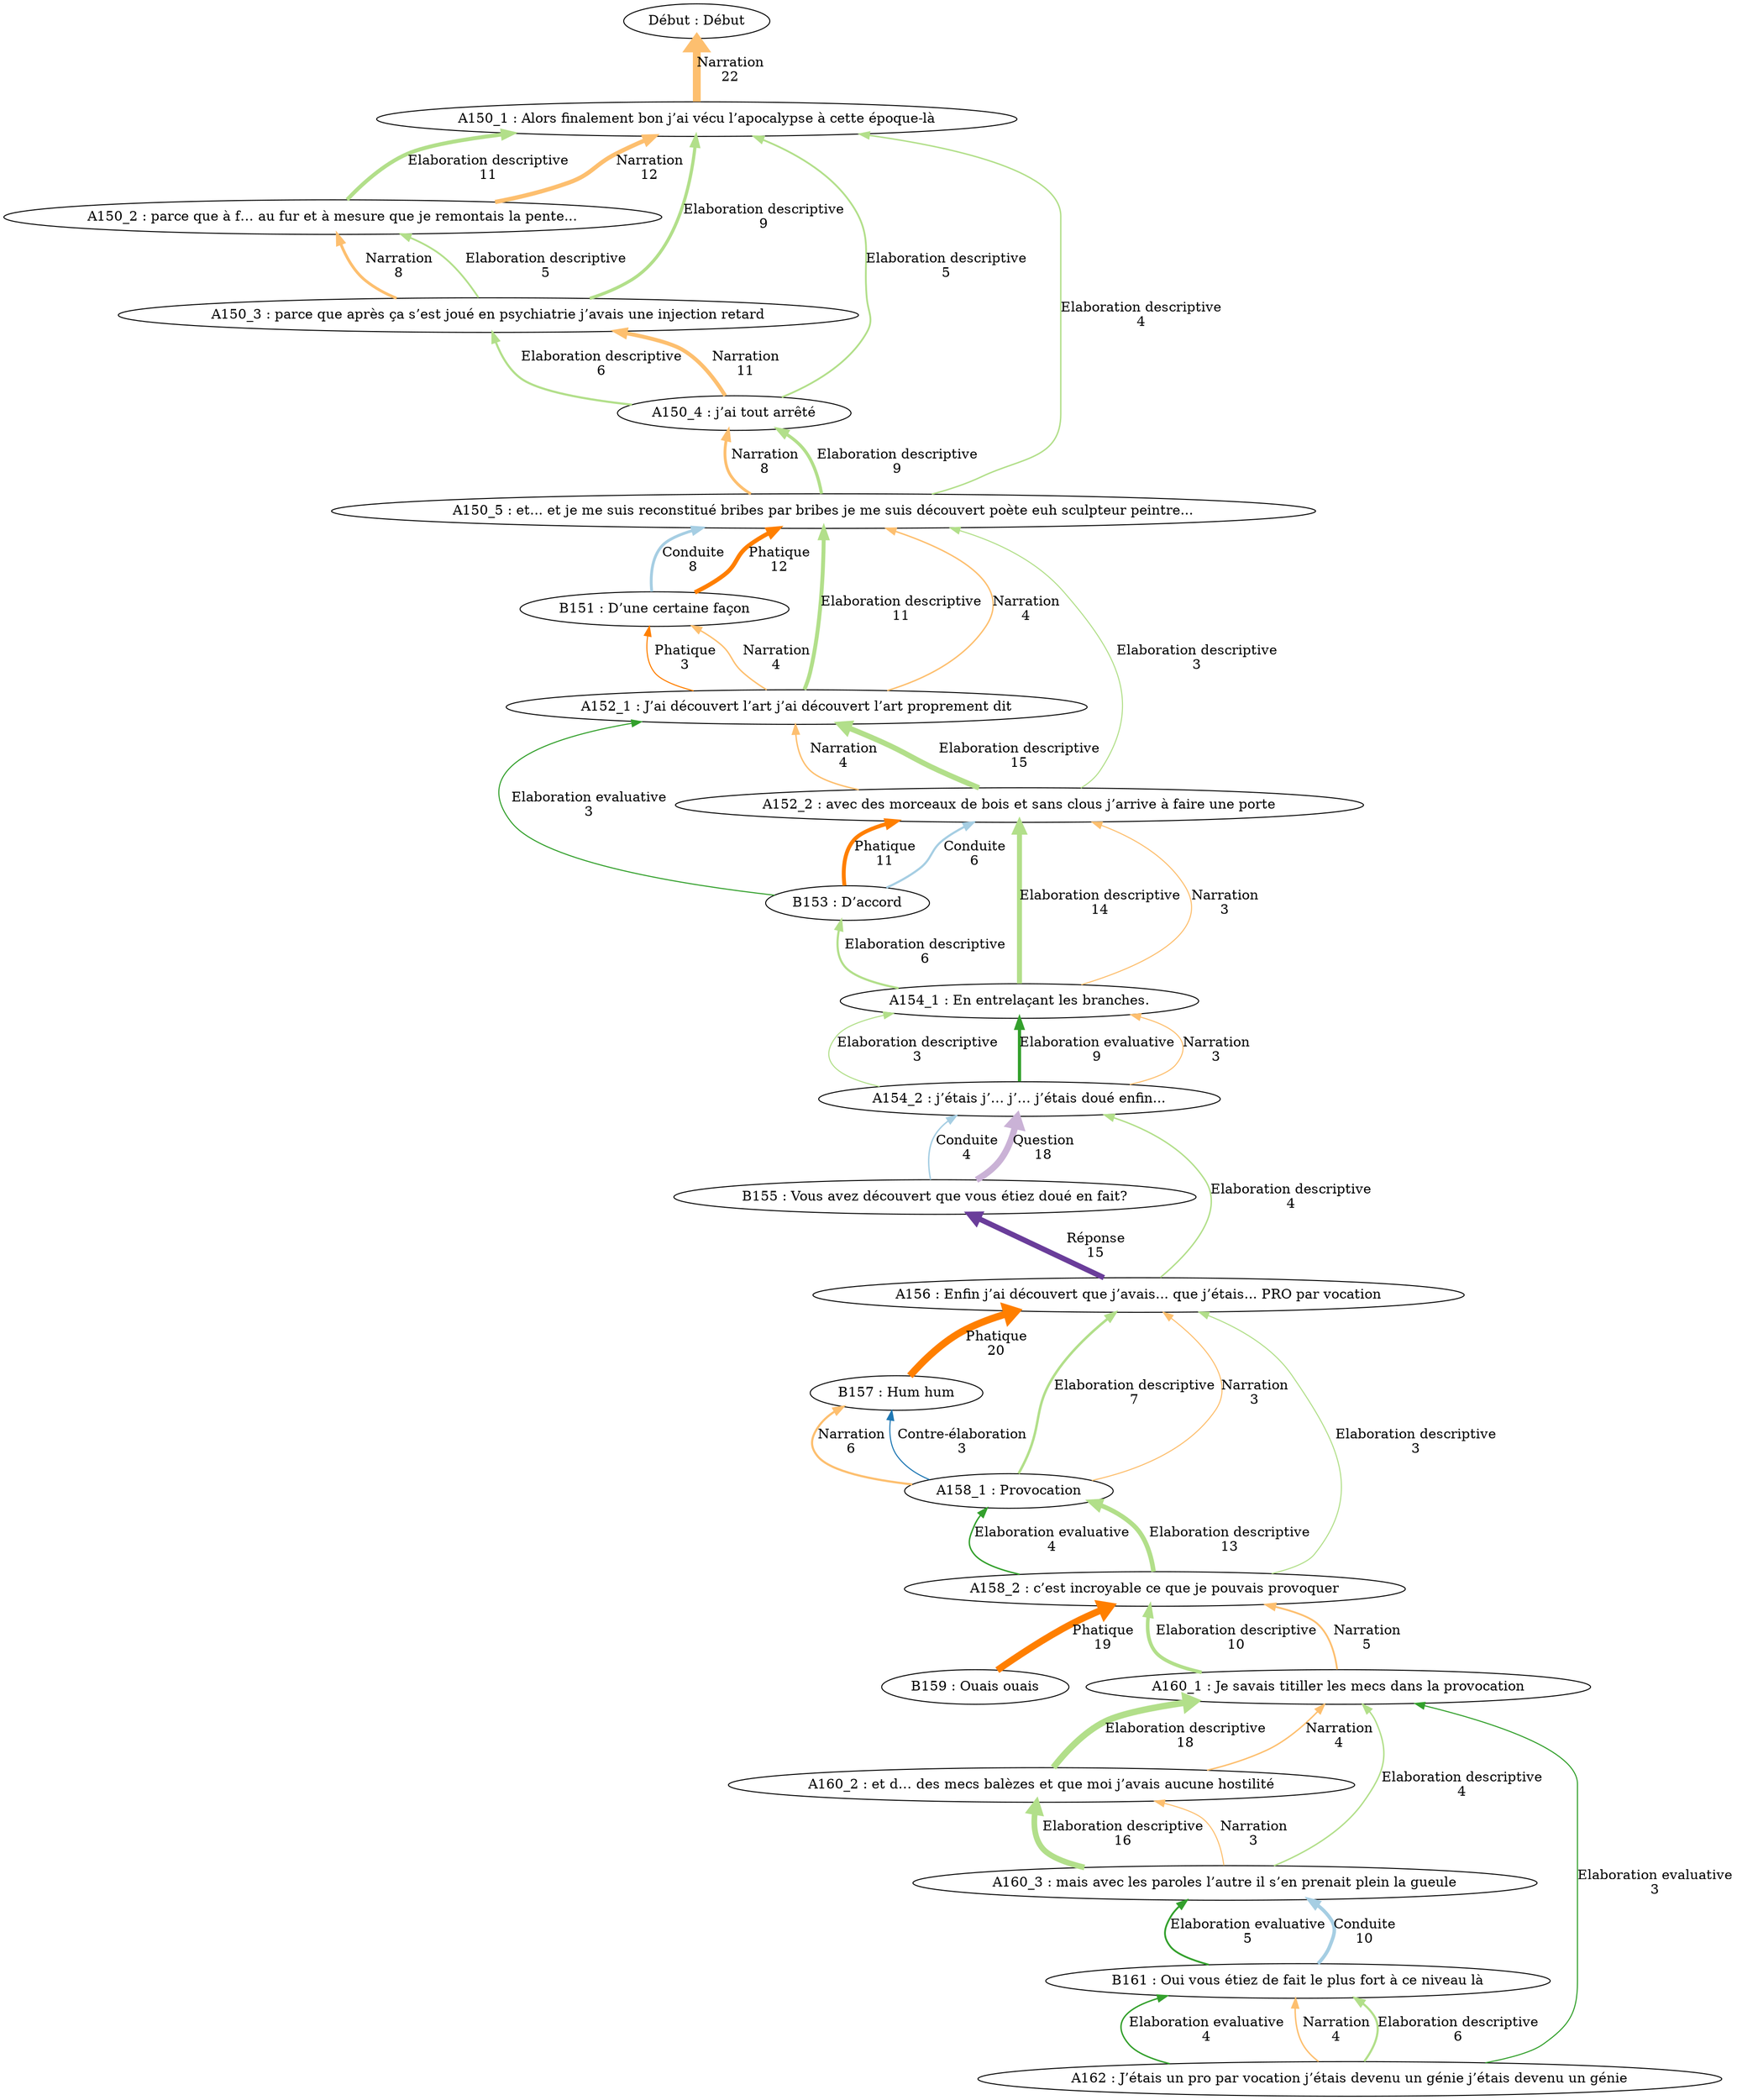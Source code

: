 digraph totalProvocation {
	"Début" [label="Début : Début"]
	A150_1 [label="A150_1 : Alors finalement bon j’ai vécu l’apocalypse à cette époque-là"]
	A150_2 [label="A150_2 : parce que à f… au fur et à mesure que je remontais la pente..."]
	A150_3 [label="A150_3 : parce que après ça s’est joué en psychiatrie j’avais une injection retard"]
	A150_4 [label="A150_4 : j’ai tout arrêté"]
	A150_5 [label="A150_5 : et... et je me suis reconstitué bribes par bribes je me suis découvert poète euh sculpteur peintre..."]
	B151 [label="B151 : D’une certaine façon"]
	A152_1 [label="A152_1 : J’ai découvert l’art j’ai découvert l’art proprement dit"]
	A152_2 [label="A152_2 : avec des morceaux de bois et sans clous j’arrive à faire une porte"]
	B153 [label="B153 : D’accord"]
	A154_1 [label="A154_1 : En entrelaçant les branches."]
	A154_2 [label="A154_2 : j’étais j’… j’… j’étais doué enfin..."]
	B155 [label="B155 : Vous avez découvert que vous étiez doué en fait?"]
	A156 [label="A156 : Enfin j’ai découvert que j’avais... que j’étais... PRO par vocation"]
	B157 [label="B157 : Hum hum"]
	A158_1 [label="A158_1 : Provocation"]
	A158_2 [label="A158_2 : c’est incroyable ce que je pouvais provoquer"]
	B159 [label="B159 : Ouais ouais"]
	A160_1 [label="A160_1 : Je savais titiller les mecs dans la provocation"]
	A160_2 [label="A160_2 : et d… des mecs balèzes et que moi j’avais aucune hostilité"]
	A160_3 [label="A160_3 : mais avec les paroles l’autre il s’en prenait plein la gueule"]
	B161 [label="B161 : Oui vous étiez de fait le plus fort à ce niveau là"]
	A162 [label="A162 : J’étais un pro par vocation j’étais devenu un génie j’étais devenu un génie"]
	A150_5 -> B151 [label="Conduite
8" color=1 colorscheme=paired11 dir=back penwidth=2.96296296296]
	A152_2 -> B153 [label="Conduite
6" color=1 colorscheme=paired11 dir=back penwidth=2.22222222222]
	A154_2 -> B155 [label="Conduite
4" color=1 colorscheme=paired11 dir=back penwidth=1.48148148148]
	A160_3 -> B161 [label="Conduite
10" color=1 colorscheme=paired11 dir=back penwidth=3.7037037037]
	B157 -> A158_1 [label="Contre-élaboration
3" color=2 colorscheme=paired11 dir=back penwidth=1.11111111111]
	A150_1 -> A150_2 [label="Elaboration descriptive
11" color=3 colorscheme=paired11 dir=back penwidth=4.07407407407]
	A150_1 -> A150_3 [label="Elaboration descriptive
9" color=3 colorscheme=paired11 dir=back penwidth=3.33333333333]
	A150_1 -> A150_4 [label="Elaboration descriptive
5" color=3 colorscheme=paired11 dir=back penwidth=1.85185185185]
	A150_1 -> A150_5 [label="Elaboration descriptive
4" color=3 colorscheme=paired11 dir=back penwidth=1.48148148148]
	A150_2 -> A150_3 [label="Elaboration descriptive
5" color=3 colorscheme=paired11 dir=back penwidth=1.85185185185]
	A150_3 -> A150_4 [label="Elaboration descriptive
6" color=3 colorscheme=paired11 dir=back penwidth=2.22222222222]
	A150_4 -> A150_5 [label="Elaboration descriptive
9" color=3 colorscheme=paired11 dir=back penwidth=3.33333333333]
	A150_5 -> A152_1 [label="Elaboration descriptive
11" color=3 colorscheme=paired11 dir=back penwidth=4.07407407407]
	A150_5 -> A152_2 [label="Elaboration descriptive
3" color=3 colorscheme=paired11 dir=back penwidth=1.11111111111]
	A152_1 -> A152_2 [label="Elaboration descriptive
15" color=3 colorscheme=paired11 dir=back penwidth=5.55555555556]
	A152_2 -> A154_1 [label="Elaboration descriptive
14" color=3 colorscheme=paired11 dir=back penwidth=5.18518518519]
	B153 -> A154_1 [label="Elaboration descriptive
6" color=3 colorscheme=paired11 dir=back penwidth=2.22222222222]
	A154_1 -> A154_2 [label="Elaboration descriptive
3" color=3 colorscheme=paired11 dir=back penwidth=1.11111111111]
	A154_2 -> A156 [label="Elaboration descriptive
4" color=3 colorscheme=paired11 dir=back penwidth=1.48148148148]
	A156 -> A158_1 [label="Elaboration descriptive
7" color=3 colorscheme=paired11 dir=back penwidth=2.59259259259]
	A156 -> A158_2 [label="Elaboration descriptive
3" color=3 colorscheme=paired11 dir=back penwidth=1.11111111111]
	A158_1 -> A158_2 [label="Elaboration descriptive
13" color=3 colorscheme=paired11 dir=back penwidth=4.81481481481]
	A158_2 -> A160_1 [label="Elaboration descriptive
10" color=3 colorscheme=paired11 dir=back penwidth=3.7037037037]
	A160_1 -> A160_2 [label="Elaboration descriptive
18" color=3 colorscheme=paired11 dir=back penwidth=6.66666666667]
	A160_1 -> A160_3 [label="Elaboration descriptive
4" color=3 colorscheme=paired11 dir=back penwidth=1.48148148148]
	A160_2 -> A160_3 [label="Elaboration descriptive
16" color=3 colorscheme=paired11 dir=back penwidth=5.92592592593]
	B161 -> A162 [label="Elaboration descriptive
6" color=3 colorscheme=paired11 dir=back penwidth=2.22222222222]
	A152_1 -> B153 [label="Elaboration evaluative
3" color=4 colorscheme=paired11 dir=back penwidth=1.11111111111]
	A154_1 -> A154_2 [label="Elaboration evaluative
9" color=4 colorscheme=paired11 dir=back penwidth=3.33333333333]
	A158_1 -> A158_2 [label="Elaboration evaluative
4" color=4 colorscheme=paired11 dir=back penwidth=1.48148148148]
	A160_1 -> A162 [label="Elaboration evaluative
3" color=4 colorscheme=paired11 dir=back penwidth=1.11111111111]
	A160_3 -> B161 [label="Elaboration evaluative
5" color=4 colorscheme=paired11 dir=back penwidth=1.85185185185]
	B161 -> A162 [label="Elaboration evaluative
4" color=4 colorscheme=paired11 dir=back penwidth=1.48148148148]
	"Début" -> A150_1 [label="Narration
22" color=7 colorscheme=paired11 dir=back penwidth=8.14814814815]
	A150_1 -> A150_2 [label="Narration
12" color=7 colorscheme=paired11 dir=back penwidth=4.44444444444]
	A150_2 -> A150_3 [label="Narration
8" color=7 colorscheme=paired11 dir=back penwidth=2.96296296296]
	A150_3 -> A150_4 [label="Narration
11" color=7 colorscheme=paired11 dir=back penwidth=4.07407407407]
	A150_4 -> A150_5 [label="Narration
8" color=7 colorscheme=paired11 dir=back penwidth=2.96296296296]
	A150_5 -> A152_1 [label="Narration
4" color=7 colorscheme=paired11 dir=back penwidth=1.48148148148]
	B151 -> A152_1 [label="Narration
4" color=7 colorscheme=paired11 dir=back penwidth=1.48148148148]
	A152_1 -> A152_2 [label="Narration
4" color=7 colorscheme=paired11 dir=back penwidth=1.48148148148]
	A152_2 -> A154_1 [label="Narration
3" color=7 colorscheme=paired11 dir=back penwidth=1.11111111111]
	A154_1 -> A154_2 [label="Narration
3" color=7 colorscheme=paired11 dir=back penwidth=1.11111111111]
	A156 -> A158_1 [label="Narration
3" color=7 colorscheme=paired11 dir=back penwidth=1.11111111111]
	B157 -> A158_1 [label="Narration
6" color=7 colorscheme=paired11 dir=back penwidth=2.22222222222]
	A158_2 -> A160_1 [label="Narration
5" color=7 colorscheme=paired11 dir=back penwidth=1.85185185185]
	A160_1 -> A160_2 [label="Narration
4" color=7 colorscheme=paired11 dir=back penwidth=1.48148148148]
	A160_2 -> A160_3 [label="Narration
3" color=7 colorscheme=paired11 dir=back penwidth=1.11111111111]
	B161 -> A162 [label="Narration
4" color=7 colorscheme=paired11 dir=back penwidth=1.48148148148]
	A150_5 -> B151 [label="Phatique
12" color=8 colorscheme=paired11 dir=back penwidth=4.44444444444]
	B151 -> A152_1 [label="Phatique
3" color=8 colorscheme=paired11 dir=back penwidth=1.11111111111]
	A152_2 -> B153 [label="Phatique
11" color=8 colorscheme=paired11 dir=back penwidth=4.07407407407]
	A156 -> B157 [label="Phatique
20" color=8 colorscheme=paired11 dir=back penwidth=7.40740740741]
	A158_2 -> B159 [label="Phatique
19" color=8 colorscheme=paired11 dir=back penwidth=7.03703703704]
	A154_2 -> B155 [label="Question
18" color=9 colorscheme=paired11 dir=back penwidth=6.66666666667]
	B155 -> A156 [label="Réponse
15" color=10 colorscheme=paired11 dir=back penwidth=5.55555555556]
}
